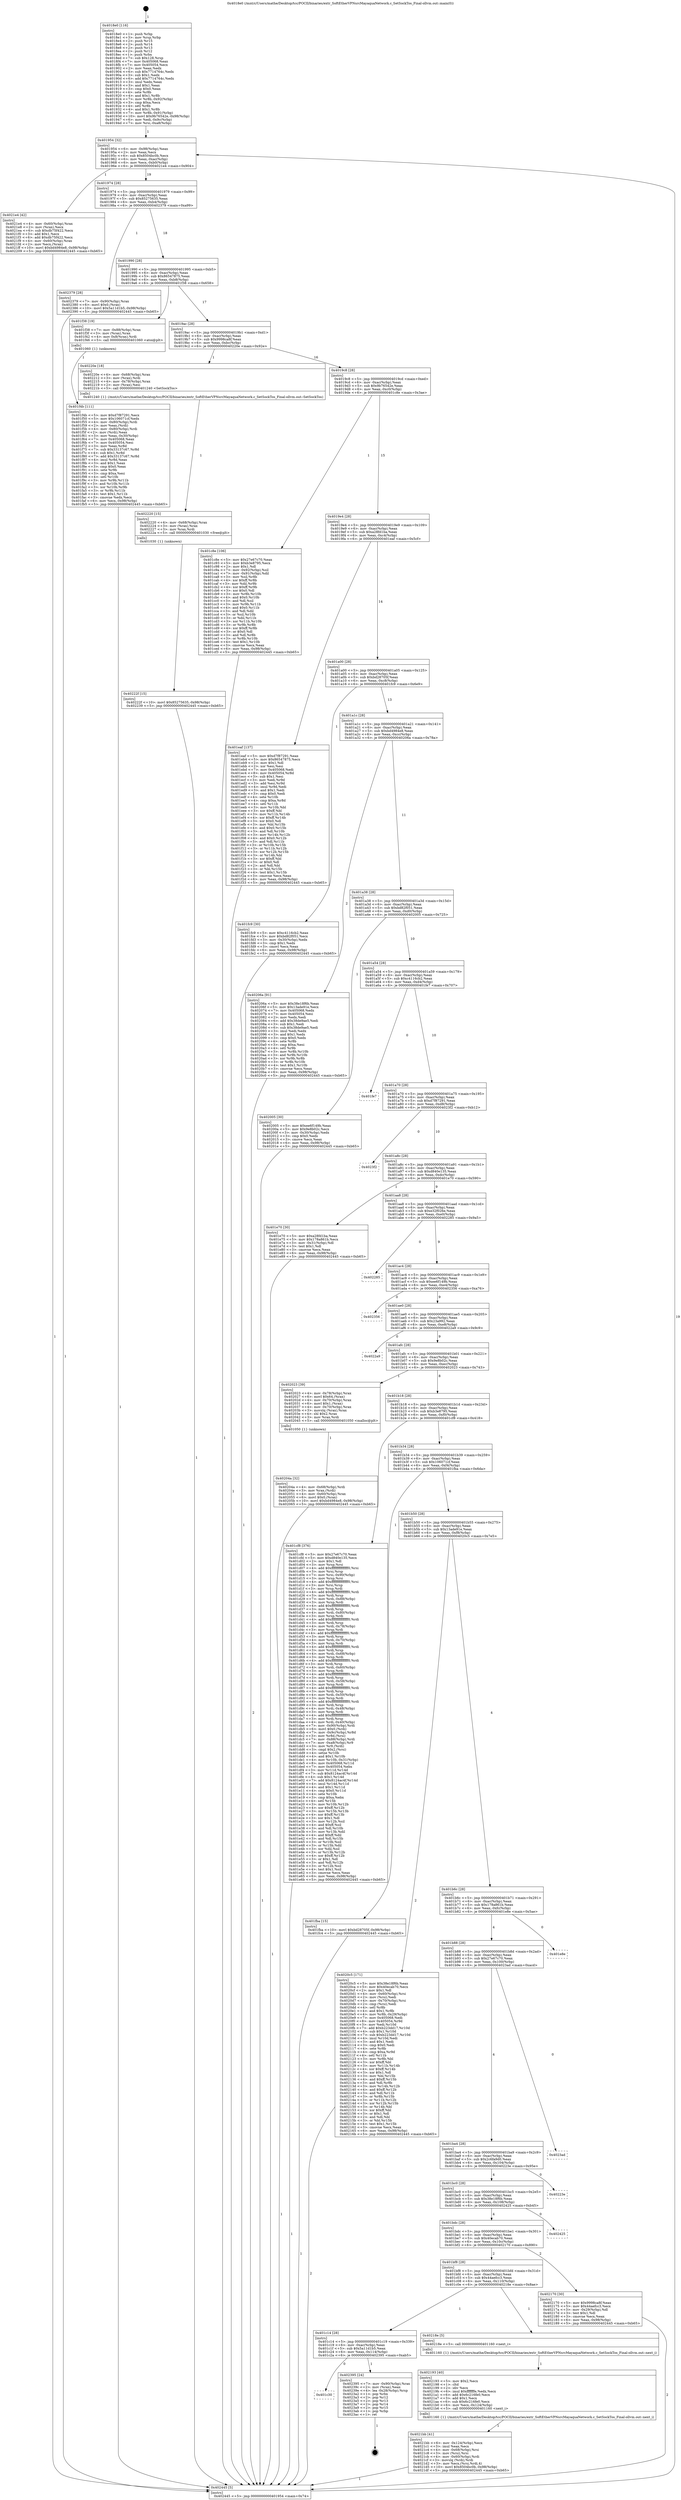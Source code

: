 digraph "0x4018e0" {
  label = "0x4018e0 (/mnt/c/Users/mathe/Desktop/tcc/POCII/binaries/extr_SoftEtherVPNsrcMayaquaNetwork.c_SetSockTos_Final-ollvm.out::main(0))"
  labelloc = "t"
  node[shape=record]

  Entry [label="",width=0.3,height=0.3,shape=circle,fillcolor=black,style=filled]
  "0x401954" [label="{
     0x401954 [32]\l
     | [instrs]\l
     &nbsp;&nbsp;0x401954 \<+6\>: mov -0x98(%rbp),%eax\l
     &nbsp;&nbsp;0x40195a \<+2\>: mov %eax,%ecx\l
     &nbsp;&nbsp;0x40195c \<+6\>: sub $0x8504bc0b,%ecx\l
     &nbsp;&nbsp;0x401962 \<+6\>: mov %eax,-0xac(%rbp)\l
     &nbsp;&nbsp;0x401968 \<+6\>: mov %ecx,-0xb0(%rbp)\l
     &nbsp;&nbsp;0x40196e \<+6\>: je 00000000004021e4 \<main+0x904\>\l
  }"]
  "0x4021e4" [label="{
     0x4021e4 [42]\l
     | [instrs]\l
     &nbsp;&nbsp;0x4021e4 \<+4\>: mov -0x60(%rbp),%rax\l
     &nbsp;&nbsp;0x4021e8 \<+2\>: mov (%rax),%ecx\l
     &nbsp;&nbsp;0x4021ea \<+6\>: sub $0xdb75f422,%ecx\l
     &nbsp;&nbsp;0x4021f0 \<+3\>: add $0x1,%ecx\l
     &nbsp;&nbsp;0x4021f3 \<+6\>: add $0xdb75f422,%ecx\l
     &nbsp;&nbsp;0x4021f9 \<+4\>: mov -0x60(%rbp),%rax\l
     &nbsp;&nbsp;0x4021fd \<+2\>: mov %ecx,(%rax)\l
     &nbsp;&nbsp;0x4021ff \<+10\>: movl $0xbd4984e8,-0x98(%rbp)\l
     &nbsp;&nbsp;0x402209 \<+5\>: jmp 0000000000402445 \<main+0xb65\>\l
  }"]
  "0x401974" [label="{
     0x401974 [28]\l
     | [instrs]\l
     &nbsp;&nbsp;0x401974 \<+5\>: jmp 0000000000401979 \<main+0x99\>\l
     &nbsp;&nbsp;0x401979 \<+6\>: mov -0xac(%rbp),%eax\l
     &nbsp;&nbsp;0x40197f \<+5\>: sub $0x85275635,%eax\l
     &nbsp;&nbsp;0x401984 \<+6\>: mov %eax,-0xb4(%rbp)\l
     &nbsp;&nbsp;0x40198a \<+6\>: je 0000000000402379 \<main+0xa99\>\l
  }"]
  Exit [label="",width=0.3,height=0.3,shape=circle,fillcolor=black,style=filled,peripheries=2]
  "0x402379" [label="{
     0x402379 [28]\l
     | [instrs]\l
     &nbsp;&nbsp;0x402379 \<+7\>: mov -0x90(%rbp),%rax\l
     &nbsp;&nbsp;0x402380 \<+6\>: movl $0x0,(%rax)\l
     &nbsp;&nbsp;0x402386 \<+10\>: movl $0x5a11d1b5,-0x98(%rbp)\l
     &nbsp;&nbsp;0x402390 \<+5\>: jmp 0000000000402445 \<main+0xb65\>\l
  }"]
  "0x401990" [label="{
     0x401990 [28]\l
     | [instrs]\l
     &nbsp;&nbsp;0x401990 \<+5\>: jmp 0000000000401995 \<main+0xb5\>\l
     &nbsp;&nbsp;0x401995 \<+6\>: mov -0xac(%rbp),%eax\l
     &nbsp;&nbsp;0x40199b \<+5\>: sub $0x86547875,%eax\l
     &nbsp;&nbsp;0x4019a0 \<+6\>: mov %eax,-0xb8(%rbp)\l
     &nbsp;&nbsp;0x4019a6 \<+6\>: je 0000000000401f38 \<main+0x658\>\l
  }"]
  "0x401c30" [label="{
     0x401c30\l
  }", style=dashed]
  "0x401f38" [label="{
     0x401f38 [19]\l
     | [instrs]\l
     &nbsp;&nbsp;0x401f38 \<+7\>: mov -0x88(%rbp),%rax\l
     &nbsp;&nbsp;0x401f3f \<+3\>: mov (%rax),%rax\l
     &nbsp;&nbsp;0x401f42 \<+4\>: mov 0x8(%rax),%rdi\l
     &nbsp;&nbsp;0x401f46 \<+5\>: call 0000000000401060 \<atoi@plt\>\l
     | [calls]\l
     &nbsp;&nbsp;0x401060 \{1\} (unknown)\l
  }"]
  "0x4019ac" [label="{
     0x4019ac [28]\l
     | [instrs]\l
     &nbsp;&nbsp;0x4019ac \<+5\>: jmp 00000000004019b1 \<main+0xd1\>\l
     &nbsp;&nbsp;0x4019b1 \<+6\>: mov -0xac(%rbp),%eax\l
     &nbsp;&nbsp;0x4019b7 \<+5\>: sub $0x9998ca8f,%eax\l
     &nbsp;&nbsp;0x4019bc \<+6\>: mov %eax,-0xbc(%rbp)\l
     &nbsp;&nbsp;0x4019c2 \<+6\>: je 000000000040220e \<main+0x92e\>\l
  }"]
  "0x402395" [label="{
     0x402395 [24]\l
     | [instrs]\l
     &nbsp;&nbsp;0x402395 \<+7\>: mov -0x90(%rbp),%rax\l
     &nbsp;&nbsp;0x40239c \<+2\>: mov (%rax),%eax\l
     &nbsp;&nbsp;0x40239e \<+4\>: lea -0x28(%rbp),%rsp\l
     &nbsp;&nbsp;0x4023a2 \<+1\>: pop %rbx\l
     &nbsp;&nbsp;0x4023a3 \<+2\>: pop %r12\l
     &nbsp;&nbsp;0x4023a5 \<+2\>: pop %r13\l
     &nbsp;&nbsp;0x4023a7 \<+2\>: pop %r14\l
     &nbsp;&nbsp;0x4023a9 \<+2\>: pop %r15\l
     &nbsp;&nbsp;0x4023ab \<+1\>: pop %rbp\l
     &nbsp;&nbsp;0x4023ac \<+1\>: ret\l
  }"]
  "0x40220e" [label="{
     0x40220e [18]\l
     | [instrs]\l
     &nbsp;&nbsp;0x40220e \<+4\>: mov -0x68(%rbp),%rax\l
     &nbsp;&nbsp;0x402212 \<+3\>: mov (%rax),%rdi\l
     &nbsp;&nbsp;0x402215 \<+4\>: mov -0x78(%rbp),%rax\l
     &nbsp;&nbsp;0x402219 \<+2\>: mov (%rax),%esi\l
     &nbsp;&nbsp;0x40221b \<+5\>: call 0000000000401240 \<SetSockTos\>\l
     | [calls]\l
     &nbsp;&nbsp;0x401240 \{1\} (/mnt/c/Users/mathe/Desktop/tcc/POCII/binaries/extr_SoftEtherVPNsrcMayaquaNetwork.c_SetSockTos_Final-ollvm.out::SetSockTos)\l
  }"]
  "0x4019c8" [label="{
     0x4019c8 [28]\l
     | [instrs]\l
     &nbsp;&nbsp;0x4019c8 \<+5\>: jmp 00000000004019cd \<main+0xed\>\l
     &nbsp;&nbsp;0x4019cd \<+6\>: mov -0xac(%rbp),%eax\l
     &nbsp;&nbsp;0x4019d3 \<+5\>: sub $0x9b76542e,%eax\l
     &nbsp;&nbsp;0x4019d8 \<+6\>: mov %eax,-0xc0(%rbp)\l
     &nbsp;&nbsp;0x4019de \<+6\>: je 0000000000401c8e \<main+0x3ae\>\l
  }"]
  "0x40222f" [label="{
     0x40222f [15]\l
     | [instrs]\l
     &nbsp;&nbsp;0x40222f \<+10\>: movl $0x85275635,-0x98(%rbp)\l
     &nbsp;&nbsp;0x402239 \<+5\>: jmp 0000000000402445 \<main+0xb65\>\l
  }"]
  "0x401c8e" [label="{
     0x401c8e [106]\l
     | [instrs]\l
     &nbsp;&nbsp;0x401c8e \<+5\>: mov $0x27e67c70,%eax\l
     &nbsp;&nbsp;0x401c93 \<+5\>: mov $0xb3e8795,%ecx\l
     &nbsp;&nbsp;0x401c98 \<+2\>: mov $0x1,%dl\l
     &nbsp;&nbsp;0x401c9a \<+7\>: mov -0x92(%rbp),%sil\l
     &nbsp;&nbsp;0x401ca1 \<+7\>: mov -0x91(%rbp),%dil\l
     &nbsp;&nbsp;0x401ca8 \<+3\>: mov %sil,%r8b\l
     &nbsp;&nbsp;0x401cab \<+4\>: xor $0xff,%r8b\l
     &nbsp;&nbsp;0x401caf \<+3\>: mov %dil,%r9b\l
     &nbsp;&nbsp;0x401cb2 \<+4\>: xor $0xff,%r9b\l
     &nbsp;&nbsp;0x401cb6 \<+3\>: xor $0x0,%dl\l
     &nbsp;&nbsp;0x401cb9 \<+3\>: mov %r8b,%r10b\l
     &nbsp;&nbsp;0x401cbc \<+4\>: and $0x0,%r10b\l
     &nbsp;&nbsp;0x401cc0 \<+3\>: and %dl,%sil\l
     &nbsp;&nbsp;0x401cc3 \<+3\>: mov %r9b,%r11b\l
     &nbsp;&nbsp;0x401cc6 \<+4\>: and $0x0,%r11b\l
     &nbsp;&nbsp;0x401cca \<+3\>: and %dl,%dil\l
     &nbsp;&nbsp;0x401ccd \<+3\>: or %sil,%r10b\l
     &nbsp;&nbsp;0x401cd0 \<+3\>: or %dil,%r11b\l
     &nbsp;&nbsp;0x401cd3 \<+3\>: xor %r11b,%r10b\l
     &nbsp;&nbsp;0x401cd6 \<+3\>: or %r9b,%r8b\l
     &nbsp;&nbsp;0x401cd9 \<+4\>: xor $0xff,%r8b\l
     &nbsp;&nbsp;0x401cdd \<+3\>: or $0x0,%dl\l
     &nbsp;&nbsp;0x401ce0 \<+3\>: and %dl,%r8b\l
     &nbsp;&nbsp;0x401ce3 \<+3\>: or %r8b,%r10b\l
     &nbsp;&nbsp;0x401ce6 \<+4\>: test $0x1,%r10b\l
     &nbsp;&nbsp;0x401cea \<+3\>: cmovne %ecx,%eax\l
     &nbsp;&nbsp;0x401ced \<+6\>: mov %eax,-0x98(%rbp)\l
     &nbsp;&nbsp;0x401cf3 \<+5\>: jmp 0000000000402445 \<main+0xb65\>\l
  }"]
  "0x4019e4" [label="{
     0x4019e4 [28]\l
     | [instrs]\l
     &nbsp;&nbsp;0x4019e4 \<+5\>: jmp 00000000004019e9 \<main+0x109\>\l
     &nbsp;&nbsp;0x4019e9 \<+6\>: mov -0xac(%rbp),%eax\l
     &nbsp;&nbsp;0x4019ef \<+5\>: sub $0xa28fd1ba,%eax\l
     &nbsp;&nbsp;0x4019f4 \<+6\>: mov %eax,-0xc4(%rbp)\l
     &nbsp;&nbsp;0x4019fa \<+6\>: je 0000000000401eaf \<main+0x5cf\>\l
  }"]
  "0x402445" [label="{
     0x402445 [5]\l
     | [instrs]\l
     &nbsp;&nbsp;0x402445 \<+5\>: jmp 0000000000401954 \<main+0x74\>\l
  }"]
  "0x4018e0" [label="{
     0x4018e0 [116]\l
     | [instrs]\l
     &nbsp;&nbsp;0x4018e0 \<+1\>: push %rbp\l
     &nbsp;&nbsp;0x4018e1 \<+3\>: mov %rsp,%rbp\l
     &nbsp;&nbsp;0x4018e4 \<+2\>: push %r15\l
     &nbsp;&nbsp;0x4018e6 \<+2\>: push %r14\l
     &nbsp;&nbsp;0x4018e8 \<+2\>: push %r13\l
     &nbsp;&nbsp;0x4018ea \<+2\>: push %r12\l
     &nbsp;&nbsp;0x4018ec \<+1\>: push %rbx\l
     &nbsp;&nbsp;0x4018ed \<+7\>: sub $0x128,%rsp\l
     &nbsp;&nbsp;0x4018f4 \<+7\>: mov 0x405068,%eax\l
     &nbsp;&nbsp;0x4018fb \<+7\>: mov 0x405054,%ecx\l
     &nbsp;&nbsp;0x401902 \<+2\>: mov %eax,%edx\l
     &nbsp;&nbsp;0x401904 \<+6\>: sub $0x7714764c,%edx\l
     &nbsp;&nbsp;0x40190a \<+3\>: sub $0x1,%edx\l
     &nbsp;&nbsp;0x40190d \<+6\>: add $0x7714764c,%edx\l
     &nbsp;&nbsp;0x401913 \<+3\>: imul %edx,%eax\l
     &nbsp;&nbsp;0x401916 \<+3\>: and $0x1,%eax\l
     &nbsp;&nbsp;0x401919 \<+3\>: cmp $0x0,%eax\l
     &nbsp;&nbsp;0x40191c \<+4\>: sete %r8b\l
     &nbsp;&nbsp;0x401920 \<+4\>: and $0x1,%r8b\l
     &nbsp;&nbsp;0x401924 \<+7\>: mov %r8b,-0x92(%rbp)\l
     &nbsp;&nbsp;0x40192b \<+3\>: cmp $0xa,%ecx\l
     &nbsp;&nbsp;0x40192e \<+4\>: setl %r8b\l
     &nbsp;&nbsp;0x401932 \<+4\>: and $0x1,%r8b\l
     &nbsp;&nbsp;0x401936 \<+7\>: mov %r8b,-0x91(%rbp)\l
     &nbsp;&nbsp;0x40193d \<+10\>: movl $0x9b76542e,-0x98(%rbp)\l
     &nbsp;&nbsp;0x401947 \<+6\>: mov %edi,-0x9c(%rbp)\l
     &nbsp;&nbsp;0x40194d \<+7\>: mov %rsi,-0xa8(%rbp)\l
  }"]
  "0x402220" [label="{
     0x402220 [15]\l
     | [instrs]\l
     &nbsp;&nbsp;0x402220 \<+4\>: mov -0x68(%rbp),%rax\l
     &nbsp;&nbsp;0x402224 \<+3\>: mov (%rax),%rax\l
     &nbsp;&nbsp;0x402227 \<+3\>: mov %rax,%rdi\l
     &nbsp;&nbsp;0x40222a \<+5\>: call 0000000000401030 \<free@plt\>\l
     | [calls]\l
     &nbsp;&nbsp;0x401030 \{1\} (unknown)\l
  }"]
  "0x401eaf" [label="{
     0x401eaf [137]\l
     | [instrs]\l
     &nbsp;&nbsp;0x401eaf \<+5\>: mov $0xd7f87291,%eax\l
     &nbsp;&nbsp;0x401eb4 \<+5\>: mov $0x86547875,%ecx\l
     &nbsp;&nbsp;0x401eb9 \<+2\>: mov $0x1,%dl\l
     &nbsp;&nbsp;0x401ebb \<+2\>: xor %esi,%esi\l
     &nbsp;&nbsp;0x401ebd \<+7\>: mov 0x405068,%edi\l
     &nbsp;&nbsp;0x401ec4 \<+8\>: mov 0x405054,%r8d\l
     &nbsp;&nbsp;0x401ecc \<+3\>: sub $0x1,%esi\l
     &nbsp;&nbsp;0x401ecf \<+3\>: mov %edi,%r9d\l
     &nbsp;&nbsp;0x401ed2 \<+3\>: add %esi,%r9d\l
     &nbsp;&nbsp;0x401ed5 \<+4\>: imul %r9d,%edi\l
     &nbsp;&nbsp;0x401ed9 \<+3\>: and $0x1,%edi\l
     &nbsp;&nbsp;0x401edc \<+3\>: cmp $0x0,%edi\l
     &nbsp;&nbsp;0x401edf \<+4\>: sete %r10b\l
     &nbsp;&nbsp;0x401ee3 \<+4\>: cmp $0xa,%r8d\l
     &nbsp;&nbsp;0x401ee7 \<+4\>: setl %r11b\l
     &nbsp;&nbsp;0x401eeb \<+3\>: mov %r10b,%bl\l
     &nbsp;&nbsp;0x401eee \<+3\>: xor $0xff,%bl\l
     &nbsp;&nbsp;0x401ef1 \<+3\>: mov %r11b,%r14b\l
     &nbsp;&nbsp;0x401ef4 \<+4\>: xor $0xff,%r14b\l
     &nbsp;&nbsp;0x401ef8 \<+3\>: xor $0x0,%dl\l
     &nbsp;&nbsp;0x401efb \<+3\>: mov %bl,%r15b\l
     &nbsp;&nbsp;0x401efe \<+4\>: and $0x0,%r15b\l
     &nbsp;&nbsp;0x401f02 \<+3\>: and %dl,%r10b\l
     &nbsp;&nbsp;0x401f05 \<+3\>: mov %r14b,%r12b\l
     &nbsp;&nbsp;0x401f08 \<+4\>: and $0x0,%r12b\l
     &nbsp;&nbsp;0x401f0c \<+3\>: and %dl,%r11b\l
     &nbsp;&nbsp;0x401f0f \<+3\>: or %r10b,%r15b\l
     &nbsp;&nbsp;0x401f12 \<+3\>: or %r11b,%r12b\l
     &nbsp;&nbsp;0x401f15 \<+3\>: xor %r12b,%r15b\l
     &nbsp;&nbsp;0x401f18 \<+3\>: or %r14b,%bl\l
     &nbsp;&nbsp;0x401f1b \<+3\>: xor $0xff,%bl\l
     &nbsp;&nbsp;0x401f1e \<+3\>: or $0x0,%dl\l
     &nbsp;&nbsp;0x401f21 \<+2\>: and %dl,%bl\l
     &nbsp;&nbsp;0x401f23 \<+3\>: or %bl,%r15b\l
     &nbsp;&nbsp;0x401f26 \<+4\>: test $0x1,%r15b\l
     &nbsp;&nbsp;0x401f2a \<+3\>: cmovne %ecx,%eax\l
     &nbsp;&nbsp;0x401f2d \<+6\>: mov %eax,-0x98(%rbp)\l
     &nbsp;&nbsp;0x401f33 \<+5\>: jmp 0000000000402445 \<main+0xb65\>\l
  }"]
  "0x401a00" [label="{
     0x401a00 [28]\l
     | [instrs]\l
     &nbsp;&nbsp;0x401a00 \<+5\>: jmp 0000000000401a05 \<main+0x125\>\l
     &nbsp;&nbsp;0x401a05 \<+6\>: mov -0xac(%rbp),%eax\l
     &nbsp;&nbsp;0x401a0b \<+5\>: sub $0xbd28705f,%eax\l
     &nbsp;&nbsp;0x401a10 \<+6\>: mov %eax,-0xc8(%rbp)\l
     &nbsp;&nbsp;0x401a16 \<+6\>: je 0000000000401fc9 \<main+0x6e9\>\l
  }"]
  "0x4021bb" [label="{
     0x4021bb [41]\l
     | [instrs]\l
     &nbsp;&nbsp;0x4021bb \<+6\>: mov -0x124(%rbp),%ecx\l
     &nbsp;&nbsp;0x4021c1 \<+3\>: imul %eax,%ecx\l
     &nbsp;&nbsp;0x4021c4 \<+4\>: mov -0x68(%rbp),%rsi\l
     &nbsp;&nbsp;0x4021c8 \<+3\>: mov (%rsi),%rsi\l
     &nbsp;&nbsp;0x4021cb \<+4\>: mov -0x60(%rbp),%rdi\l
     &nbsp;&nbsp;0x4021cf \<+3\>: movslq (%rdi),%rdi\l
     &nbsp;&nbsp;0x4021d2 \<+3\>: mov %ecx,(%rsi,%rdi,4)\l
     &nbsp;&nbsp;0x4021d5 \<+10\>: movl $0x8504bc0b,-0x98(%rbp)\l
     &nbsp;&nbsp;0x4021df \<+5\>: jmp 0000000000402445 \<main+0xb65\>\l
  }"]
  "0x401fc9" [label="{
     0x401fc9 [30]\l
     | [instrs]\l
     &nbsp;&nbsp;0x401fc9 \<+5\>: mov $0xc4116cb2,%eax\l
     &nbsp;&nbsp;0x401fce \<+5\>: mov $0xbd82f051,%ecx\l
     &nbsp;&nbsp;0x401fd3 \<+3\>: mov -0x30(%rbp),%edx\l
     &nbsp;&nbsp;0x401fd6 \<+3\>: cmp $0x1,%edx\l
     &nbsp;&nbsp;0x401fd9 \<+3\>: cmovl %ecx,%eax\l
     &nbsp;&nbsp;0x401fdc \<+6\>: mov %eax,-0x98(%rbp)\l
     &nbsp;&nbsp;0x401fe2 \<+5\>: jmp 0000000000402445 \<main+0xb65\>\l
  }"]
  "0x401a1c" [label="{
     0x401a1c [28]\l
     | [instrs]\l
     &nbsp;&nbsp;0x401a1c \<+5\>: jmp 0000000000401a21 \<main+0x141\>\l
     &nbsp;&nbsp;0x401a21 \<+6\>: mov -0xac(%rbp),%eax\l
     &nbsp;&nbsp;0x401a27 \<+5\>: sub $0xbd4984e8,%eax\l
     &nbsp;&nbsp;0x401a2c \<+6\>: mov %eax,-0xcc(%rbp)\l
     &nbsp;&nbsp;0x401a32 \<+6\>: je 000000000040206a \<main+0x78a\>\l
  }"]
  "0x402193" [label="{
     0x402193 [40]\l
     | [instrs]\l
     &nbsp;&nbsp;0x402193 \<+5\>: mov $0x2,%ecx\l
     &nbsp;&nbsp;0x402198 \<+1\>: cltd\l
     &nbsp;&nbsp;0x402199 \<+2\>: idiv %ecx\l
     &nbsp;&nbsp;0x40219b \<+6\>: imul $0xfffffffe,%edx,%ecx\l
     &nbsp;&nbsp;0x4021a1 \<+6\>: add $0x6c216fe0,%ecx\l
     &nbsp;&nbsp;0x4021a7 \<+3\>: add $0x1,%ecx\l
     &nbsp;&nbsp;0x4021aa \<+6\>: sub $0x6c216fe0,%ecx\l
     &nbsp;&nbsp;0x4021b0 \<+6\>: mov %ecx,-0x124(%rbp)\l
     &nbsp;&nbsp;0x4021b6 \<+5\>: call 0000000000401160 \<next_i\>\l
     | [calls]\l
     &nbsp;&nbsp;0x401160 \{1\} (/mnt/c/Users/mathe/Desktop/tcc/POCII/binaries/extr_SoftEtherVPNsrcMayaquaNetwork.c_SetSockTos_Final-ollvm.out::next_i)\l
  }"]
  "0x40206a" [label="{
     0x40206a [91]\l
     | [instrs]\l
     &nbsp;&nbsp;0x40206a \<+5\>: mov $0x38e18f6b,%eax\l
     &nbsp;&nbsp;0x40206f \<+5\>: mov $0x13ade91e,%ecx\l
     &nbsp;&nbsp;0x402074 \<+7\>: mov 0x405068,%edx\l
     &nbsp;&nbsp;0x40207b \<+7\>: mov 0x405054,%esi\l
     &nbsp;&nbsp;0x402082 \<+2\>: mov %edx,%edi\l
     &nbsp;&nbsp;0x402084 \<+6\>: add $0x38de9ae5,%edi\l
     &nbsp;&nbsp;0x40208a \<+3\>: sub $0x1,%edi\l
     &nbsp;&nbsp;0x40208d \<+6\>: sub $0x38de9ae5,%edi\l
     &nbsp;&nbsp;0x402093 \<+3\>: imul %edi,%edx\l
     &nbsp;&nbsp;0x402096 \<+3\>: and $0x1,%edx\l
     &nbsp;&nbsp;0x402099 \<+3\>: cmp $0x0,%edx\l
     &nbsp;&nbsp;0x40209c \<+4\>: sete %r8b\l
     &nbsp;&nbsp;0x4020a0 \<+3\>: cmp $0xa,%esi\l
     &nbsp;&nbsp;0x4020a3 \<+4\>: setl %r9b\l
     &nbsp;&nbsp;0x4020a7 \<+3\>: mov %r8b,%r10b\l
     &nbsp;&nbsp;0x4020aa \<+3\>: and %r9b,%r10b\l
     &nbsp;&nbsp;0x4020ad \<+3\>: xor %r9b,%r8b\l
     &nbsp;&nbsp;0x4020b0 \<+3\>: or %r8b,%r10b\l
     &nbsp;&nbsp;0x4020b3 \<+4\>: test $0x1,%r10b\l
     &nbsp;&nbsp;0x4020b7 \<+3\>: cmovne %ecx,%eax\l
     &nbsp;&nbsp;0x4020ba \<+6\>: mov %eax,-0x98(%rbp)\l
     &nbsp;&nbsp;0x4020c0 \<+5\>: jmp 0000000000402445 \<main+0xb65\>\l
  }"]
  "0x401a38" [label="{
     0x401a38 [28]\l
     | [instrs]\l
     &nbsp;&nbsp;0x401a38 \<+5\>: jmp 0000000000401a3d \<main+0x15d\>\l
     &nbsp;&nbsp;0x401a3d \<+6\>: mov -0xac(%rbp),%eax\l
     &nbsp;&nbsp;0x401a43 \<+5\>: sub $0xbd82f051,%eax\l
     &nbsp;&nbsp;0x401a48 \<+6\>: mov %eax,-0xd0(%rbp)\l
     &nbsp;&nbsp;0x401a4e \<+6\>: je 0000000000402005 \<main+0x725\>\l
  }"]
  "0x401c14" [label="{
     0x401c14 [28]\l
     | [instrs]\l
     &nbsp;&nbsp;0x401c14 \<+5\>: jmp 0000000000401c19 \<main+0x339\>\l
     &nbsp;&nbsp;0x401c19 \<+6\>: mov -0xac(%rbp),%eax\l
     &nbsp;&nbsp;0x401c1f \<+5\>: sub $0x5a11d1b5,%eax\l
     &nbsp;&nbsp;0x401c24 \<+6\>: mov %eax,-0x114(%rbp)\l
     &nbsp;&nbsp;0x401c2a \<+6\>: je 0000000000402395 \<main+0xab5\>\l
  }"]
  "0x402005" [label="{
     0x402005 [30]\l
     | [instrs]\l
     &nbsp;&nbsp;0x402005 \<+5\>: mov $0xee6f149b,%eax\l
     &nbsp;&nbsp;0x40200a \<+5\>: mov $0x9e8b02c,%ecx\l
     &nbsp;&nbsp;0x40200f \<+3\>: mov -0x30(%rbp),%edx\l
     &nbsp;&nbsp;0x402012 \<+3\>: cmp $0x0,%edx\l
     &nbsp;&nbsp;0x402015 \<+3\>: cmove %ecx,%eax\l
     &nbsp;&nbsp;0x402018 \<+6\>: mov %eax,-0x98(%rbp)\l
     &nbsp;&nbsp;0x40201e \<+5\>: jmp 0000000000402445 \<main+0xb65\>\l
  }"]
  "0x401a54" [label="{
     0x401a54 [28]\l
     | [instrs]\l
     &nbsp;&nbsp;0x401a54 \<+5\>: jmp 0000000000401a59 \<main+0x179\>\l
     &nbsp;&nbsp;0x401a59 \<+6\>: mov -0xac(%rbp),%eax\l
     &nbsp;&nbsp;0x401a5f \<+5\>: sub $0xc4116cb2,%eax\l
     &nbsp;&nbsp;0x401a64 \<+6\>: mov %eax,-0xd4(%rbp)\l
     &nbsp;&nbsp;0x401a6a \<+6\>: je 0000000000401fe7 \<main+0x707\>\l
  }"]
  "0x40218e" [label="{
     0x40218e [5]\l
     | [instrs]\l
     &nbsp;&nbsp;0x40218e \<+5\>: call 0000000000401160 \<next_i\>\l
     | [calls]\l
     &nbsp;&nbsp;0x401160 \{1\} (/mnt/c/Users/mathe/Desktop/tcc/POCII/binaries/extr_SoftEtherVPNsrcMayaquaNetwork.c_SetSockTos_Final-ollvm.out::next_i)\l
  }"]
  "0x401fe7" [label="{
     0x401fe7\l
  }", style=dashed]
  "0x401a70" [label="{
     0x401a70 [28]\l
     | [instrs]\l
     &nbsp;&nbsp;0x401a70 \<+5\>: jmp 0000000000401a75 \<main+0x195\>\l
     &nbsp;&nbsp;0x401a75 \<+6\>: mov -0xac(%rbp),%eax\l
     &nbsp;&nbsp;0x401a7b \<+5\>: sub $0xd7f87291,%eax\l
     &nbsp;&nbsp;0x401a80 \<+6\>: mov %eax,-0xd8(%rbp)\l
     &nbsp;&nbsp;0x401a86 \<+6\>: je 00000000004023f2 \<main+0xb12\>\l
  }"]
  "0x401bf8" [label="{
     0x401bf8 [28]\l
     | [instrs]\l
     &nbsp;&nbsp;0x401bf8 \<+5\>: jmp 0000000000401bfd \<main+0x31d\>\l
     &nbsp;&nbsp;0x401bfd \<+6\>: mov -0xac(%rbp),%eax\l
     &nbsp;&nbsp;0x401c03 \<+5\>: sub $0x44aefcc3,%eax\l
     &nbsp;&nbsp;0x401c08 \<+6\>: mov %eax,-0x110(%rbp)\l
     &nbsp;&nbsp;0x401c0e \<+6\>: je 000000000040218e \<main+0x8ae\>\l
  }"]
  "0x4023f2" [label="{
     0x4023f2\l
  }", style=dashed]
  "0x401a8c" [label="{
     0x401a8c [28]\l
     | [instrs]\l
     &nbsp;&nbsp;0x401a8c \<+5\>: jmp 0000000000401a91 \<main+0x1b1\>\l
     &nbsp;&nbsp;0x401a91 \<+6\>: mov -0xac(%rbp),%eax\l
     &nbsp;&nbsp;0x401a97 \<+5\>: sub $0xd840e135,%eax\l
     &nbsp;&nbsp;0x401a9c \<+6\>: mov %eax,-0xdc(%rbp)\l
     &nbsp;&nbsp;0x401aa2 \<+6\>: je 0000000000401e70 \<main+0x590\>\l
  }"]
  "0x402170" [label="{
     0x402170 [30]\l
     | [instrs]\l
     &nbsp;&nbsp;0x402170 \<+5\>: mov $0x9998ca8f,%eax\l
     &nbsp;&nbsp;0x402175 \<+5\>: mov $0x44aefcc3,%ecx\l
     &nbsp;&nbsp;0x40217a \<+3\>: mov -0x29(%rbp),%dl\l
     &nbsp;&nbsp;0x40217d \<+3\>: test $0x1,%dl\l
     &nbsp;&nbsp;0x402180 \<+3\>: cmovne %ecx,%eax\l
     &nbsp;&nbsp;0x402183 \<+6\>: mov %eax,-0x98(%rbp)\l
     &nbsp;&nbsp;0x402189 \<+5\>: jmp 0000000000402445 \<main+0xb65\>\l
  }"]
  "0x401e70" [label="{
     0x401e70 [30]\l
     | [instrs]\l
     &nbsp;&nbsp;0x401e70 \<+5\>: mov $0xa28fd1ba,%eax\l
     &nbsp;&nbsp;0x401e75 \<+5\>: mov $0x178a861b,%ecx\l
     &nbsp;&nbsp;0x401e7a \<+3\>: mov -0x31(%rbp),%dl\l
     &nbsp;&nbsp;0x401e7d \<+3\>: test $0x1,%dl\l
     &nbsp;&nbsp;0x401e80 \<+3\>: cmovne %ecx,%eax\l
     &nbsp;&nbsp;0x401e83 \<+6\>: mov %eax,-0x98(%rbp)\l
     &nbsp;&nbsp;0x401e89 \<+5\>: jmp 0000000000402445 \<main+0xb65\>\l
  }"]
  "0x401aa8" [label="{
     0x401aa8 [28]\l
     | [instrs]\l
     &nbsp;&nbsp;0x401aa8 \<+5\>: jmp 0000000000401aad \<main+0x1cd\>\l
     &nbsp;&nbsp;0x401aad \<+6\>: mov -0xac(%rbp),%eax\l
     &nbsp;&nbsp;0x401ab3 \<+5\>: sub $0xe32f026e,%eax\l
     &nbsp;&nbsp;0x401ab8 \<+6\>: mov %eax,-0xe0(%rbp)\l
     &nbsp;&nbsp;0x401abe \<+6\>: je 0000000000402285 \<main+0x9a5\>\l
  }"]
  "0x401bdc" [label="{
     0x401bdc [28]\l
     | [instrs]\l
     &nbsp;&nbsp;0x401bdc \<+5\>: jmp 0000000000401be1 \<main+0x301\>\l
     &nbsp;&nbsp;0x401be1 \<+6\>: mov -0xac(%rbp),%eax\l
     &nbsp;&nbsp;0x401be7 \<+5\>: sub $0x40ecab70,%eax\l
     &nbsp;&nbsp;0x401bec \<+6\>: mov %eax,-0x10c(%rbp)\l
     &nbsp;&nbsp;0x401bf2 \<+6\>: je 0000000000402170 \<main+0x890\>\l
  }"]
  "0x402285" [label="{
     0x402285\l
  }", style=dashed]
  "0x401ac4" [label="{
     0x401ac4 [28]\l
     | [instrs]\l
     &nbsp;&nbsp;0x401ac4 \<+5\>: jmp 0000000000401ac9 \<main+0x1e9\>\l
     &nbsp;&nbsp;0x401ac9 \<+6\>: mov -0xac(%rbp),%eax\l
     &nbsp;&nbsp;0x401acf \<+5\>: sub $0xee6f149b,%eax\l
     &nbsp;&nbsp;0x401ad4 \<+6\>: mov %eax,-0xe4(%rbp)\l
     &nbsp;&nbsp;0x401ada \<+6\>: je 0000000000402356 \<main+0xa76\>\l
  }"]
  "0x402425" [label="{
     0x402425\l
  }", style=dashed]
  "0x402356" [label="{
     0x402356\l
  }", style=dashed]
  "0x401ae0" [label="{
     0x401ae0 [28]\l
     | [instrs]\l
     &nbsp;&nbsp;0x401ae0 \<+5\>: jmp 0000000000401ae5 \<main+0x205\>\l
     &nbsp;&nbsp;0x401ae5 \<+6\>: mov -0xac(%rbp),%eax\l
     &nbsp;&nbsp;0x401aeb \<+5\>: sub $0x23a992,%eax\l
     &nbsp;&nbsp;0x401af0 \<+6\>: mov %eax,-0xe8(%rbp)\l
     &nbsp;&nbsp;0x401af6 \<+6\>: je 00000000004022a9 \<main+0x9c9\>\l
  }"]
  "0x401bc0" [label="{
     0x401bc0 [28]\l
     | [instrs]\l
     &nbsp;&nbsp;0x401bc0 \<+5\>: jmp 0000000000401bc5 \<main+0x2e5\>\l
     &nbsp;&nbsp;0x401bc5 \<+6\>: mov -0xac(%rbp),%eax\l
     &nbsp;&nbsp;0x401bcb \<+5\>: sub $0x38e18f6b,%eax\l
     &nbsp;&nbsp;0x401bd0 \<+6\>: mov %eax,-0x108(%rbp)\l
     &nbsp;&nbsp;0x401bd6 \<+6\>: je 0000000000402425 \<main+0xb45\>\l
  }"]
  "0x4022a9" [label="{
     0x4022a9\l
  }", style=dashed]
  "0x401afc" [label="{
     0x401afc [28]\l
     | [instrs]\l
     &nbsp;&nbsp;0x401afc \<+5\>: jmp 0000000000401b01 \<main+0x221\>\l
     &nbsp;&nbsp;0x401b01 \<+6\>: mov -0xac(%rbp),%eax\l
     &nbsp;&nbsp;0x401b07 \<+5\>: sub $0x9e8b02c,%eax\l
     &nbsp;&nbsp;0x401b0c \<+6\>: mov %eax,-0xec(%rbp)\l
     &nbsp;&nbsp;0x401b12 \<+6\>: je 0000000000402023 \<main+0x743\>\l
  }"]
  "0x40223e" [label="{
     0x40223e\l
  }", style=dashed]
  "0x402023" [label="{
     0x402023 [39]\l
     | [instrs]\l
     &nbsp;&nbsp;0x402023 \<+4\>: mov -0x78(%rbp),%rax\l
     &nbsp;&nbsp;0x402027 \<+6\>: movl $0x64,(%rax)\l
     &nbsp;&nbsp;0x40202d \<+4\>: mov -0x70(%rbp),%rax\l
     &nbsp;&nbsp;0x402031 \<+6\>: movl $0x1,(%rax)\l
     &nbsp;&nbsp;0x402037 \<+4\>: mov -0x70(%rbp),%rax\l
     &nbsp;&nbsp;0x40203b \<+3\>: movslq (%rax),%rax\l
     &nbsp;&nbsp;0x40203e \<+4\>: shl $0x2,%rax\l
     &nbsp;&nbsp;0x402042 \<+3\>: mov %rax,%rdi\l
     &nbsp;&nbsp;0x402045 \<+5\>: call 0000000000401050 \<malloc@plt\>\l
     | [calls]\l
     &nbsp;&nbsp;0x401050 \{1\} (unknown)\l
  }"]
  "0x401b18" [label="{
     0x401b18 [28]\l
     | [instrs]\l
     &nbsp;&nbsp;0x401b18 \<+5\>: jmp 0000000000401b1d \<main+0x23d\>\l
     &nbsp;&nbsp;0x401b1d \<+6\>: mov -0xac(%rbp),%eax\l
     &nbsp;&nbsp;0x401b23 \<+5\>: sub $0xb3e8795,%eax\l
     &nbsp;&nbsp;0x401b28 \<+6\>: mov %eax,-0xf0(%rbp)\l
     &nbsp;&nbsp;0x401b2e \<+6\>: je 0000000000401cf8 \<main+0x418\>\l
  }"]
  "0x401ba4" [label="{
     0x401ba4 [28]\l
     | [instrs]\l
     &nbsp;&nbsp;0x401ba4 \<+5\>: jmp 0000000000401ba9 \<main+0x2c9\>\l
     &nbsp;&nbsp;0x401ba9 \<+6\>: mov -0xac(%rbp),%eax\l
     &nbsp;&nbsp;0x401baf \<+5\>: sub $0x2c6fa9d0,%eax\l
     &nbsp;&nbsp;0x401bb4 \<+6\>: mov %eax,-0x104(%rbp)\l
     &nbsp;&nbsp;0x401bba \<+6\>: je 000000000040223e \<main+0x95e\>\l
  }"]
  "0x401cf8" [label="{
     0x401cf8 [376]\l
     | [instrs]\l
     &nbsp;&nbsp;0x401cf8 \<+5\>: mov $0x27e67c70,%eax\l
     &nbsp;&nbsp;0x401cfd \<+5\>: mov $0xd840e135,%ecx\l
     &nbsp;&nbsp;0x401d02 \<+2\>: mov $0x1,%dl\l
     &nbsp;&nbsp;0x401d04 \<+3\>: mov %rsp,%rsi\l
     &nbsp;&nbsp;0x401d07 \<+4\>: add $0xfffffffffffffff0,%rsi\l
     &nbsp;&nbsp;0x401d0b \<+3\>: mov %rsi,%rsp\l
     &nbsp;&nbsp;0x401d0e \<+7\>: mov %rsi,-0x90(%rbp)\l
     &nbsp;&nbsp;0x401d15 \<+3\>: mov %rsp,%rsi\l
     &nbsp;&nbsp;0x401d18 \<+4\>: add $0xfffffffffffffff0,%rsi\l
     &nbsp;&nbsp;0x401d1c \<+3\>: mov %rsi,%rsp\l
     &nbsp;&nbsp;0x401d1f \<+3\>: mov %rsp,%rdi\l
     &nbsp;&nbsp;0x401d22 \<+4\>: add $0xfffffffffffffff0,%rdi\l
     &nbsp;&nbsp;0x401d26 \<+3\>: mov %rdi,%rsp\l
     &nbsp;&nbsp;0x401d29 \<+7\>: mov %rdi,-0x88(%rbp)\l
     &nbsp;&nbsp;0x401d30 \<+3\>: mov %rsp,%rdi\l
     &nbsp;&nbsp;0x401d33 \<+4\>: add $0xfffffffffffffff0,%rdi\l
     &nbsp;&nbsp;0x401d37 \<+3\>: mov %rdi,%rsp\l
     &nbsp;&nbsp;0x401d3a \<+4\>: mov %rdi,-0x80(%rbp)\l
     &nbsp;&nbsp;0x401d3e \<+3\>: mov %rsp,%rdi\l
     &nbsp;&nbsp;0x401d41 \<+4\>: add $0xfffffffffffffff0,%rdi\l
     &nbsp;&nbsp;0x401d45 \<+3\>: mov %rdi,%rsp\l
     &nbsp;&nbsp;0x401d48 \<+4\>: mov %rdi,-0x78(%rbp)\l
     &nbsp;&nbsp;0x401d4c \<+3\>: mov %rsp,%rdi\l
     &nbsp;&nbsp;0x401d4f \<+4\>: add $0xfffffffffffffff0,%rdi\l
     &nbsp;&nbsp;0x401d53 \<+3\>: mov %rdi,%rsp\l
     &nbsp;&nbsp;0x401d56 \<+4\>: mov %rdi,-0x70(%rbp)\l
     &nbsp;&nbsp;0x401d5a \<+3\>: mov %rsp,%rdi\l
     &nbsp;&nbsp;0x401d5d \<+4\>: add $0xfffffffffffffff0,%rdi\l
     &nbsp;&nbsp;0x401d61 \<+3\>: mov %rdi,%rsp\l
     &nbsp;&nbsp;0x401d64 \<+4\>: mov %rdi,-0x68(%rbp)\l
     &nbsp;&nbsp;0x401d68 \<+3\>: mov %rsp,%rdi\l
     &nbsp;&nbsp;0x401d6b \<+4\>: add $0xfffffffffffffff0,%rdi\l
     &nbsp;&nbsp;0x401d6f \<+3\>: mov %rdi,%rsp\l
     &nbsp;&nbsp;0x401d72 \<+4\>: mov %rdi,-0x60(%rbp)\l
     &nbsp;&nbsp;0x401d76 \<+3\>: mov %rsp,%rdi\l
     &nbsp;&nbsp;0x401d79 \<+4\>: add $0xfffffffffffffff0,%rdi\l
     &nbsp;&nbsp;0x401d7d \<+3\>: mov %rdi,%rsp\l
     &nbsp;&nbsp;0x401d80 \<+4\>: mov %rdi,-0x58(%rbp)\l
     &nbsp;&nbsp;0x401d84 \<+3\>: mov %rsp,%rdi\l
     &nbsp;&nbsp;0x401d87 \<+4\>: add $0xfffffffffffffff0,%rdi\l
     &nbsp;&nbsp;0x401d8b \<+3\>: mov %rdi,%rsp\l
     &nbsp;&nbsp;0x401d8e \<+4\>: mov %rdi,-0x50(%rbp)\l
     &nbsp;&nbsp;0x401d92 \<+3\>: mov %rsp,%rdi\l
     &nbsp;&nbsp;0x401d95 \<+4\>: add $0xfffffffffffffff0,%rdi\l
     &nbsp;&nbsp;0x401d99 \<+3\>: mov %rdi,%rsp\l
     &nbsp;&nbsp;0x401d9c \<+4\>: mov %rdi,-0x48(%rbp)\l
     &nbsp;&nbsp;0x401da0 \<+3\>: mov %rsp,%rdi\l
     &nbsp;&nbsp;0x401da3 \<+4\>: add $0xfffffffffffffff0,%rdi\l
     &nbsp;&nbsp;0x401da7 \<+3\>: mov %rdi,%rsp\l
     &nbsp;&nbsp;0x401daa \<+4\>: mov %rdi,-0x40(%rbp)\l
     &nbsp;&nbsp;0x401dae \<+7\>: mov -0x90(%rbp),%rdi\l
     &nbsp;&nbsp;0x401db5 \<+6\>: movl $0x0,(%rdi)\l
     &nbsp;&nbsp;0x401dbb \<+7\>: mov -0x9c(%rbp),%r8d\l
     &nbsp;&nbsp;0x401dc2 \<+3\>: mov %r8d,(%rsi)\l
     &nbsp;&nbsp;0x401dc5 \<+7\>: mov -0x88(%rbp),%rdi\l
     &nbsp;&nbsp;0x401dcc \<+7\>: mov -0xa8(%rbp),%r9\l
     &nbsp;&nbsp;0x401dd3 \<+3\>: mov %r9,(%rdi)\l
     &nbsp;&nbsp;0x401dd6 \<+3\>: cmpl $0x2,(%rsi)\l
     &nbsp;&nbsp;0x401dd9 \<+4\>: setne %r10b\l
     &nbsp;&nbsp;0x401ddd \<+4\>: and $0x1,%r10b\l
     &nbsp;&nbsp;0x401de1 \<+4\>: mov %r10b,-0x31(%rbp)\l
     &nbsp;&nbsp;0x401de5 \<+8\>: mov 0x405068,%r11d\l
     &nbsp;&nbsp;0x401ded \<+7\>: mov 0x405054,%ebx\l
     &nbsp;&nbsp;0x401df4 \<+3\>: mov %r11d,%r14d\l
     &nbsp;&nbsp;0x401df7 \<+7\>: sub $0x8124ac4f,%r14d\l
     &nbsp;&nbsp;0x401dfe \<+4\>: sub $0x1,%r14d\l
     &nbsp;&nbsp;0x401e02 \<+7\>: add $0x8124ac4f,%r14d\l
     &nbsp;&nbsp;0x401e09 \<+4\>: imul %r14d,%r11d\l
     &nbsp;&nbsp;0x401e0d \<+4\>: and $0x1,%r11d\l
     &nbsp;&nbsp;0x401e11 \<+4\>: cmp $0x0,%r11d\l
     &nbsp;&nbsp;0x401e15 \<+4\>: sete %r10b\l
     &nbsp;&nbsp;0x401e19 \<+3\>: cmp $0xa,%ebx\l
     &nbsp;&nbsp;0x401e1c \<+4\>: setl %r15b\l
     &nbsp;&nbsp;0x401e20 \<+3\>: mov %r10b,%r12b\l
     &nbsp;&nbsp;0x401e23 \<+4\>: xor $0xff,%r12b\l
     &nbsp;&nbsp;0x401e27 \<+3\>: mov %r15b,%r13b\l
     &nbsp;&nbsp;0x401e2a \<+4\>: xor $0xff,%r13b\l
     &nbsp;&nbsp;0x401e2e \<+3\>: xor $0x1,%dl\l
     &nbsp;&nbsp;0x401e31 \<+3\>: mov %r12b,%sil\l
     &nbsp;&nbsp;0x401e34 \<+4\>: and $0xff,%sil\l
     &nbsp;&nbsp;0x401e38 \<+3\>: and %dl,%r10b\l
     &nbsp;&nbsp;0x401e3b \<+3\>: mov %r13b,%dil\l
     &nbsp;&nbsp;0x401e3e \<+4\>: and $0xff,%dil\l
     &nbsp;&nbsp;0x401e42 \<+3\>: and %dl,%r15b\l
     &nbsp;&nbsp;0x401e45 \<+3\>: or %r10b,%sil\l
     &nbsp;&nbsp;0x401e48 \<+3\>: or %r15b,%dil\l
     &nbsp;&nbsp;0x401e4b \<+3\>: xor %dil,%sil\l
     &nbsp;&nbsp;0x401e4e \<+3\>: or %r13b,%r12b\l
     &nbsp;&nbsp;0x401e51 \<+4\>: xor $0xff,%r12b\l
     &nbsp;&nbsp;0x401e55 \<+3\>: or $0x1,%dl\l
     &nbsp;&nbsp;0x401e58 \<+3\>: and %dl,%r12b\l
     &nbsp;&nbsp;0x401e5b \<+3\>: or %r12b,%sil\l
     &nbsp;&nbsp;0x401e5e \<+4\>: test $0x1,%sil\l
     &nbsp;&nbsp;0x401e62 \<+3\>: cmovne %ecx,%eax\l
     &nbsp;&nbsp;0x401e65 \<+6\>: mov %eax,-0x98(%rbp)\l
     &nbsp;&nbsp;0x401e6b \<+5\>: jmp 0000000000402445 \<main+0xb65\>\l
  }"]
  "0x401b34" [label="{
     0x401b34 [28]\l
     | [instrs]\l
     &nbsp;&nbsp;0x401b34 \<+5\>: jmp 0000000000401b39 \<main+0x259\>\l
     &nbsp;&nbsp;0x401b39 \<+6\>: mov -0xac(%rbp),%eax\l
     &nbsp;&nbsp;0x401b3f \<+5\>: sub $0x106071cf,%eax\l
     &nbsp;&nbsp;0x401b44 \<+6\>: mov %eax,-0xf4(%rbp)\l
     &nbsp;&nbsp;0x401b4a \<+6\>: je 0000000000401fba \<main+0x6da\>\l
  }"]
  "0x4023ad" [label="{
     0x4023ad\l
  }", style=dashed]
  "0x401f4b" [label="{
     0x401f4b [111]\l
     | [instrs]\l
     &nbsp;&nbsp;0x401f4b \<+5\>: mov $0xd7f87291,%ecx\l
     &nbsp;&nbsp;0x401f50 \<+5\>: mov $0x106071cf,%edx\l
     &nbsp;&nbsp;0x401f55 \<+4\>: mov -0x80(%rbp),%rdi\l
     &nbsp;&nbsp;0x401f59 \<+2\>: mov %eax,(%rdi)\l
     &nbsp;&nbsp;0x401f5b \<+4\>: mov -0x80(%rbp),%rdi\l
     &nbsp;&nbsp;0x401f5f \<+2\>: mov (%rdi),%eax\l
     &nbsp;&nbsp;0x401f61 \<+3\>: mov %eax,-0x30(%rbp)\l
     &nbsp;&nbsp;0x401f64 \<+7\>: mov 0x405068,%eax\l
     &nbsp;&nbsp;0x401f6b \<+7\>: mov 0x405054,%esi\l
     &nbsp;&nbsp;0x401f72 \<+3\>: mov %eax,%r8d\l
     &nbsp;&nbsp;0x401f75 \<+7\>: sub $0x33137c67,%r8d\l
     &nbsp;&nbsp;0x401f7c \<+4\>: sub $0x1,%r8d\l
     &nbsp;&nbsp;0x401f80 \<+7\>: add $0x33137c67,%r8d\l
     &nbsp;&nbsp;0x401f87 \<+4\>: imul %r8d,%eax\l
     &nbsp;&nbsp;0x401f8b \<+3\>: and $0x1,%eax\l
     &nbsp;&nbsp;0x401f8e \<+3\>: cmp $0x0,%eax\l
     &nbsp;&nbsp;0x401f91 \<+4\>: sete %r9b\l
     &nbsp;&nbsp;0x401f95 \<+3\>: cmp $0xa,%esi\l
     &nbsp;&nbsp;0x401f98 \<+4\>: setl %r10b\l
     &nbsp;&nbsp;0x401f9c \<+3\>: mov %r9b,%r11b\l
     &nbsp;&nbsp;0x401f9f \<+3\>: and %r10b,%r11b\l
     &nbsp;&nbsp;0x401fa2 \<+3\>: xor %r10b,%r9b\l
     &nbsp;&nbsp;0x401fa5 \<+3\>: or %r9b,%r11b\l
     &nbsp;&nbsp;0x401fa8 \<+4\>: test $0x1,%r11b\l
     &nbsp;&nbsp;0x401fac \<+3\>: cmovne %edx,%ecx\l
     &nbsp;&nbsp;0x401faf \<+6\>: mov %ecx,-0x98(%rbp)\l
     &nbsp;&nbsp;0x401fb5 \<+5\>: jmp 0000000000402445 \<main+0xb65\>\l
  }"]
  "0x401b88" [label="{
     0x401b88 [28]\l
     | [instrs]\l
     &nbsp;&nbsp;0x401b88 \<+5\>: jmp 0000000000401b8d \<main+0x2ad\>\l
     &nbsp;&nbsp;0x401b8d \<+6\>: mov -0xac(%rbp),%eax\l
     &nbsp;&nbsp;0x401b93 \<+5\>: sub $0x27e67c70,%eax\l
     &nbsp;&nbsp;0x401b98 \<+6\>: mov %eax,-0x100(%rbp)\l
     &nbsp;&nbsp;0x401b9e \<+6\>: je 00000000004023ad \<main+0xacd\>\l
  }"]
  "0x401fba" [label="{
     0x401fba [15]\l
     | [instrs]\l
     &nbsp;&nbsp;0x401fba \<+10\>: movl $0xbd28705f,-0x98(%rbp)\l
     &nbsp;&nbsp;0x401fc4 \<+5\>: jmp 0000000000402445 \<main+0xb65\>\l
  }"]
  "0x401b50" [label="{
     0x401b50 [28]\l
     | [instrs]\l
     &nbsp;&nbsp;0x401b50 \<+5\>: jmp 0000000000401b55 \<main+0x275\>\l
     &nbsp;&nbsp;0x401b55 \<+6\>: mov -0xac(%rbp),%eax\l
     &nbsp;&nbsp;0x401b5b \<+5\>: sub $0x13ade91e,%eax\l
     &nbsp;&nbsp;0x401b60 \<+6\>: mov %eax,-0xf8(%rbp)\l
     &nbsp;&nbsp;0x401b66 \<+6\>: je 00000000004020c5 \<main+0x7e5\>\l
  }"]
  "0x40204a" [label="{
     0x40204a [32]\l
     | [instrs]\l
     &nbsp;&nbsp;0x40204a \<+4\>: mov -0x68(%rbp),%rdi\l
     &nbsp;&nbsp;0x40204e \<+3\>: mov %rax,(%rdi)\l
     &nbsp;&nbsp;0x402051 \<+4\>: mov -0x60(%rbp),%rax\l
     &nbsp;&nbsp;0x402055 \<+6\>: movl $0x0,(%rax)\l
     &nbsp;&nbsp;0x40205b \<+10\>: movl $0xbd4984e8,-0x98(%rbp)\l
     &nbsp;&nbsp;0x402065 \<+5\>: jmp 0000000000402445 \<main+0xb65\>\l
  }"]
  "0x401e8e" [label="{
     0x401e8e\l
  }", style=dashed]
  "0x4020c5" [label="{
     0x4020c5 [171]\l
     | [instrs]\l
     &nbsp;&nbsp;0x4020c5 \<+5\>: mov $0x38e18f6b,%eax\l
     &nbsp;&nbsp;0x4020ca \<+5\>: mov $0x40ecab70,%ecx\l
     &nbsp;&nbsp;0x4020cf \<+2\>: mov $0x1,%dl\l
     &nbsp;&nbsp;0x4020d1 \<+4\>: mov -0x60(%rbp),%rsi\l
     &nbsp;&nbsp;0x4020d5 \<+2\>: mov (%rsi),%edi\l
     &nbsp;&nbsp;0x4020d7 \<+4\>: mov -0x70(%rbp),%rsi\l
     &nbsp;&nbsp;0x4020db \<+2\>: cmp (%rsi),%edi\l
     &nbsp;&nbsp;0x4020dd \<+4\>: setl %r8b\l
     &nbsp;&nbsp;0x4020e1 \<+4\>: and $0x1,%r8b\l
     &nbsp;&nbsp;0x4020e5 \<+4\>: mov %r8b,-0x29(%rbp)\l
     &nbsp;&nbsp;0x4020e9 \<+7\>: mov 0x405068,%edi\l
     &nbsp;&nbsp;0x4020f0 \<+8\>: mov 0x405054,%r9d\l
     &nbsp;&nbsp;0x4020f8 \<+3\>: mov %edi,%r10d\l
     &nbsp;&nbsp;0x4020fb \<+7\>: add $0xb223dd17,%r10d\l
     &nbsp;&nbsp;0x402102 \<+4\>: sub $0x1,%r10d\l
     &nbsp;&nbsp;0x402106 \<+7\>: sub $0xb223dd17,%r10d\l
     &nbsp;&nbsp;0x40210d \<+4\>: imul %r10d,%edi\l
     &nbsp;&nbsp;0x402111 \<+3\>: and $0x1,%edi\l
     &nbsp;&nbsp;0x402114 \<+3\>: cmp $0x0,%edi\l
     &nbsp;&nbsp;0x402117 \<+4\>: sete %r8b\l
     &nbsp;&nbsp;0x40211b \<+4\>: cmp $0xa,%r9d\l
     &nbsp;&nbsp;0x40211f \<+4\>: setl %r11b\l
     &nbsp;&nbsp;0x402123 \<+3\>: mov %r8b,%bl\l
     &nbsp;&nbsp;0x402126 \<+3\>: xor $0xff,%bl\l
     &nbsp;&nbsp;0x402129 \<+3\>: mov %r11b,%r14b\l
     &nbsp;&nbsp;0x40212c \<+4\>: xor $0xff,%r14b\l
     &nbsp;&nbsp;0x402130 \<+3\>: xor $0x1,%dl\l
     &nbsp;&nbsp;0x402133 \<+3\>: mov %bl,%r15b\l
     &nbsp;&nbsp;0x402136 \<+4\>: and $0xff,%r15b\l
     &nbsp;&nbsp;0x40213a \<+3\>: and %dl,%r8b\l
     &nbsp;&nbsp;0x40213d \<+3\>: mov %r14b,%r12b\l
     &nbsp;&nbsp;0x402140 \<+4\>: and $0xff,%r12b\l
     &nbsp;&nbsp;0x402144 \<+3\>: and %dl,%r11b\l
     &nbsp;&nbsp;0x402147 \<+3\>: or %r8b,%r15b\l
     &nbsp;&nbsp;0x40214a \<+3\>: or %r11b,%r12b\l
     &nbsp;&nbsp;0x40214d \<+3\>: xor %r12b,%r15b\l
     &nbsp;&nbsp;0x402150 \<+3\>: or %r14b,%bl\l
     &nbsp;&nbsp;0x402153 \<+3\>: xor $0xff,%bl\l
     &nbsp;&nbsp;0x402156 \<+3\>: or $0x1,%dl\l
     &nbsp;&nbsp;0x402159 \<+2\>: and %dl,%bl\l
     &nbsp;&nbsp;0x40215b \<+3\>: or %bl,%r15b\l
     &nbsp;&nbsp;0x40215e \<+4\>: test $0x1,%r15b\l
     &nbsp;&nbsp;0x402162 \<+3\>: cmovne %ecx,%eax\l
     &nbsp;&nbsp;0x402165 \<+6\>: mov %eax,-0x98(%rbp)\l
     &nbsp;&nbsp;0x40216b \<+5\>: jmp 0000000000402445 \<main+0xb65\>\l
  }"]
  "0x401b6c" [label="{
     0x401b6c [28]\l
     | [instrs]\l
     &nbsp;&nbsp;0x401b6c \<+5\>: jmp 0000000000401b71 \<main+0x291\>\l
     &nbsp;&nbsp;0x401b71 \<+6\>: mov -0xac(%rbp),%eax\l
     &nbsp;&nbsp;0x401b77 \<+5\>: sub $0x178a861b,%eax\l
     &nbsp;&nbsp;0x401b7c \<+6\>: mov %eax,-0xfc(%rbp)\l
     &nbsp;&nbsp;0x401b82 \<+6\>: je 0000000000401e8e \<main+0x5ae\>\l
  }"]
  Entry -> "0x4018e0" [label=" 1"]
  "0x401954" -> "0x4021e4" [label=" 1"]
  "0x401954" -> "0x401974" [label=" 19"]
  "0x402395" -> Exit [label=" 1"]
  "0x401974" -> "0x402379" [label=" 1"]
  "0x401974" -> "0x401990" [label=" 18"]
  "0x401c14" -> "0x401c30" [label=" 0"]
  "0x401990" -> "0x401f38" [label=" 1"]
  "0x401990" -> "0x4019ac" [label=" 17"]
  "0x401c14" -> "0x402395" [label=" 1"]
  "0x4019ac" -> "0x40220e" [label=" 1"]
  "0x4019ac" -> "0x4019c8" [label=" 16"]
  "0x402379" -> "0x402445" [label=" 1"]
  "0x4019c8" -> "0x401c8e" [label=" 1"]
  "0x4019c8" -> "0x4019e4" [label=" 15"]
  "0x401c8e" -> "0x402445" [label=" 1"]
  "0x4018e0" -> "0x401954" [label=" 1"]
  "0x402445" -> "0x401954" [label=" 19"]
  "0x40222f" -> "0x402445" [label=" 1"]
  "0x4019e4" -> "0x401eaf" [label=" 1"]
  "0x4019e4" -> "0x401a00" [label=" 14"]
  "0x402220" -> "0x40222f" [label=" 1"]
  "0x401a00" -> "0x401fc9" [label=" 1"]
  "0x401a00" -> "0x401a1c" [label=" 13"]
  "0x40220e" -> "0x402220" [label=" 1"]
  "0x401a1c" -> "0x40206a" [label=" 2"]
  "0x401a1c" -> "0x401a38" [label=" 11"]
  "0x4021e4" -> "0x402445" [label=" 1"]
  "0x401a38" -> "0x402005" [label=" 1"]
  "0x401a38" -> "0x401a54" [label=" 10"]
  "0x4021bb" -> "0x402445" [label=" 1"]
  "0x401a54" -> "0x401fe7" [label=" 0"]
  "0x401a54" -> "0x401a70" [label=" 10"]
  "0x402193" -> "0x4021bb" [label=" 1"]
  "0x401a70" -> "0x4023f2" [label=" 0"]
  "0x401a70" -> "0x401a8c" [label=" 10"]
  "0x401bf8" -> "0x401c14" [label=" 1"]
  "0x401a8c" -> "0x401e70" [label=" 1"]
  "0x401a8c" -> "0x401aa8" [label=" 9"]
  "0x401bf8" -> "0x40218e" [label=" 1"]
  "0x401aa8" -> "0x402285" [label=" 0"]
  "0x401aa8" -> "0x401ac4" [label=" 9"]
  "0x402170" -> "0x402445" [label=" 2"]
  "0x401ac4" -> "0x402356" [label=" 0"]
  "0x401ac4" -> "0x401ae0" [label=" 9"]
  "0x401bdc" -> "0x401bf8" [label=" 2"]
  "0x401ae0" -> "0x4022a9" [label=" 0"]
  "0x401ae0" -> "0x401afc" [label=" 9"]
  "0x40218e" -> "0x402193" [label=" 1"]
  "0x401afc" -> "0x402023" [label=" 1"]
  "0x401afc" -> "0x401b18" [label=" 8"]
  "0x401bc0" -> "0x401bdc" [label=" 4"]
  "0x401b18" -> "0x401cf8" [label=" 1"]
  "0x401b18" -> "0x401b34" [label=" 7"]
  "0x401bdc" -> "0x402170" [label=" 2"]
  "0x401cf8" -> "0x402445" [label=" 1"]
  "0x401e70" -> "0x402445" [label=" 1"]
  "0x401eaf" -> "0x402445" [label=" 1"]
  "0x401f38" -> "0x401f4b" [label=" 1"]
  "0x401f4b" -> "0x402445" [label=" 1"]
  "0x401ba4" -> "0x401bc0" [label=" 4"]
  "0x401b34" -> "0x401fba" [label=" 1"]
  "0x401b34" -> "0x401b50" [label=" 6"]
  "0x401fba" -> "0x402445" [label=" 1"]
  "0x401fc9" -> "0x402445" [label=" 1"]
  "0x402005" -> "0x402445" [label=" 1"]
  "0x402023" -> "0x40204a" [label=" 1"]
  "0x40204a" -> "0x402445" [label=" 1"]
  "0x40206a" -> "0x402445" [label=" 2"]
  "0x401bc0" -> "0x402425" [label=" 0"]
  "0x401b50" -> "0x4020c5" [label=" 2"]
  "0x401b50" -> "0x401b6c" [label=" 4"]
  "0x4020c5" -> "0x402445" [label=" 2"]
  "0x401b88" -> "0x401ba4" [label=" 4"]
  "0x401b6c" -> "0x401e8e" [label=" 0"]
  "0x401b6c" -> "0x401b88" [label=" 4"]
  "0x401ba4" -> "0x40223e" [label=" 0"]
  "0x401b88" -> "0x4023ad" [label=" 0"]
}
